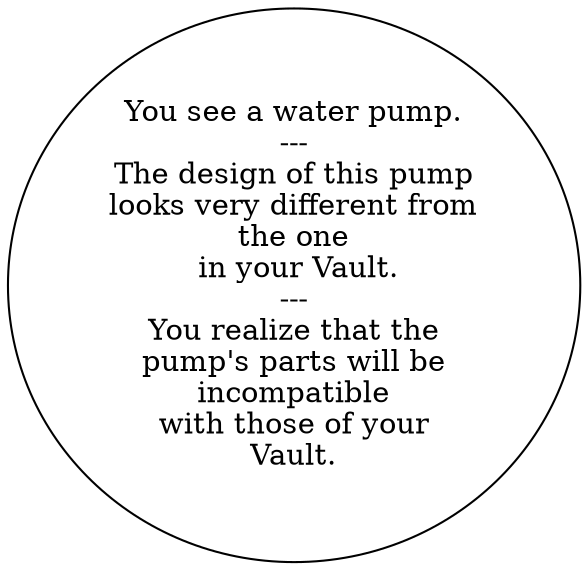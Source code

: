 digraph GLOWPUMP {
  "start" [style=filled       fillcolor="#FFFFFF"       color="#000000"]
  "start" [label="You see a water pump.\n---\nThe design of this pump\nlooks very different from\nthe one\n in your Vault.\n---\nYou realize that the\npump's parts will be\nincompatible\nwith those of your\nVault."]
}